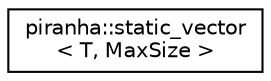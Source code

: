 digraph "Graphical Class Hierarchy"
{
  edge [fontname="Helvetica",fontsize="10",labelfontname="Helvetica",labelfontsize="10"];
  node [fontname="Helvetica",fontsize="10",shape=record];
  rankdir="LR";
  Node0 [label="piranha::static_vector\l\< T, MaxSize \>",height=0.2,width=0.4,color="black", fillcolor="white", style="filled",URL="$classpiranha_1_1static__vector.html",tooltip="Static vector class. "];
}
